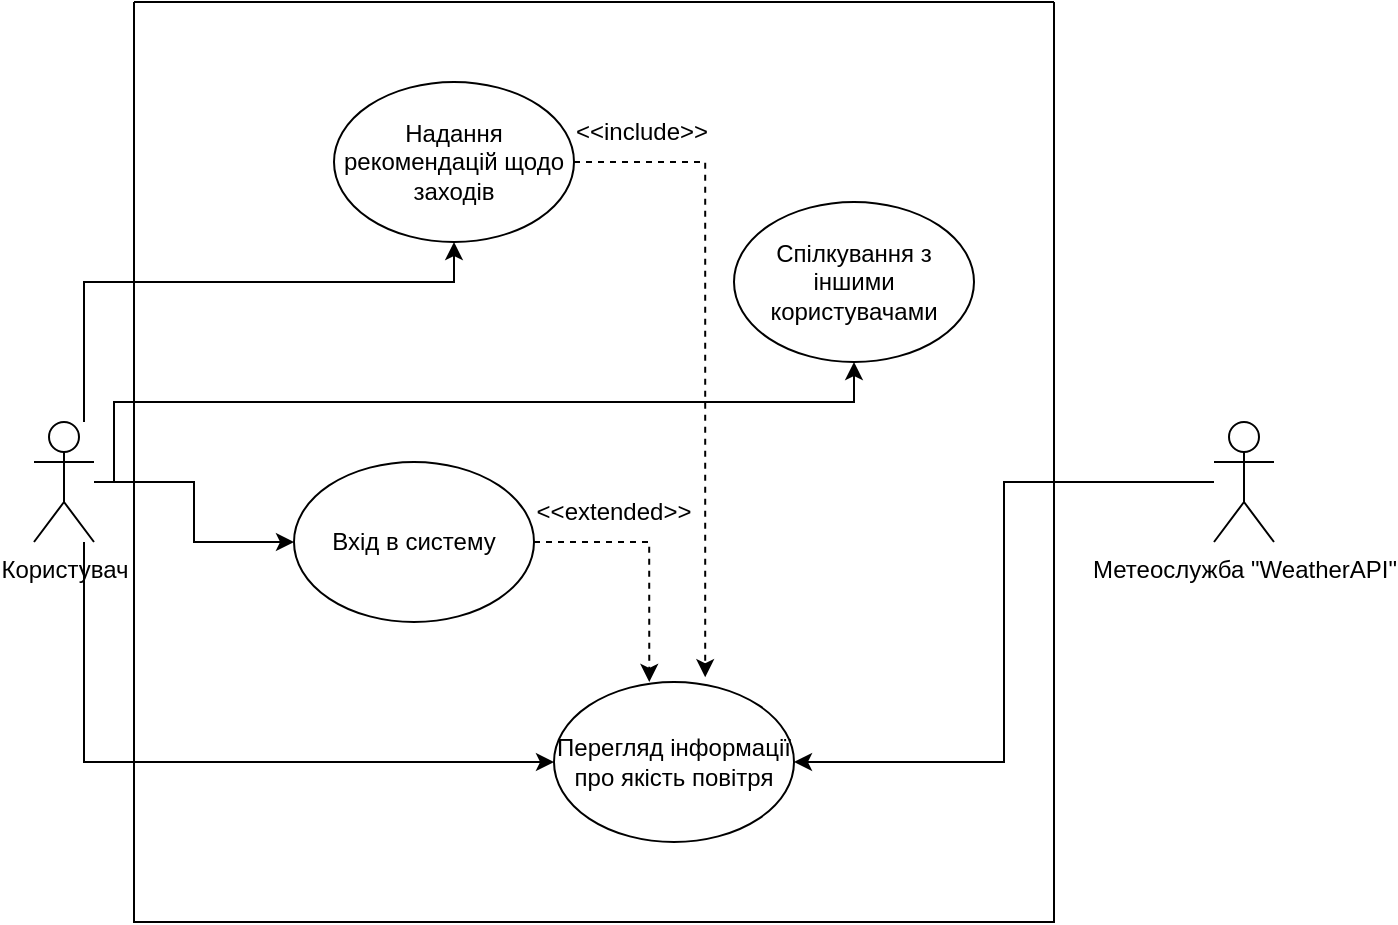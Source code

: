 <mxfile version="22.1.4" type="device">
  <diagram id="wvCt9DyCB_mfvd3ehwam" name="Страница 1">
    <mxGraphModel dx="1050" dy="539" grid="1" gridSize="10" guides="1" tooltips="1" connect="1" arrows="1" fold="1" page="1" pageScale="1" pageWidth="827" pageHeight="1169" math="0" shadow="0">
      <root>
        <mxCell id="0" />
        <mxCell id="1" parent="0" />
        <mxCell id="0lYjs5nUBAw5hnGAxDbw-10" style="edgeStyle=orthogonalEdgeStyle;rounded=0;orthogonalLoop=1;jettySize=auto;html=1;" parent="1" source="0lYjs5nUBAw5hnGAxDbw-1" target="0lYjs5nUBAw5hnGAxDbw-6" edge="1">
          <mxGeometry relative="1" as="geometry" />
        </mxCell>
        <mxCell id="0lYjs5nUBAw5hnGAxDbw-11" style="edgeStyle=orthogonalEdgeStyle;rounded=0;orthogonalLoop=1;jettySize=auto;html=1;" parent="1" source="0lYjs5nUBAw5hnGAxDbw-1" target="0lYjs5nUBAw5hnGAxDbw-8" edge="1">
          <mxGeometry relative="1" as="geometry">
            <Array as="points">
              <mxPoint x="105" y="220" />
              <mxPoint x="290" y="220" />
            </Array>
          </mxGeometry>
        </mxCell>
        <mxCell id="0lYjs5nUBAw5hnGAxDbw-12" style="edgeStyle=orthogonalEdgeStyle;rounded=0;orthogonalLoop=1;jettySize=auto;html=1;" parent="1" source="0lYjs5nUBAw5hnGAxDbw-1" target="0lYjs5nUBAw5hnGAxDbw-9" edge="1">
          <mxGeometry relative="1" as="geometry">
            <Array as="points">
              <mxPoint x="120" y="280" />
              <mxPoint x="490" y="280" />
            </Array>
          </mxGeometry>
        </mxCell>
        <mxCell id="0lYjs5nUBAw5hnGAxDbw-13" style="edgeStyle=orthogonalEdgeStyle;rounded=0;orthogonalLoop=1;jettySize=auto;html=1;" parent="1" source="0lYjs5nUBAw5hnGAxDbw-1" target="0lYjs5nUBAw5hnGAxDbw-7" edge="1">
          <mxGeometry relative="1" as="geometry">
            <Array as="points">
              <mxPoint x="105" y="460" />
            </Array>
          </mxGeometry>
        </mxCell>
        <mxCell id="0lYjs5nUBAw5hnGAxDbw-1" value="Користувач" style="shape=umlActor;verticalLabelPosition=bottom;verticalAlign=top;html=1;outlineConnect=0;" parent="1" vertex="1">
          <mxGeometry x="80" y="290" width="30" height="60" as="geometry" />
        </mxCell>
        <mxCell id="0lYjs5nUBAw5hnGAxDbw-14" style="edgeStyle=orthogonalEdgeStyle;rounded=0;orthogonalLoop=1;jettySize=auto;html=1;entryX=1;entryY=0.5;entryDx=0;entryDy=0;" parent="1" source="0lYjs5nUBAw5hnGAxDbw-2" target="0lYjs5nUBAw5hnGAxDbw-7" edge="1">
          <mxGeometry relative="1" as="geometry" />
        </mxCell>
        <mxCell id="0lYjs5nUBAw5hnGAxDbw-2" value="Метеослужба &quot;WeatherAPI&quot;" style="shape=umlActor;verticalLabelPosition=bottom;verticalAlign=top;html=1;outlineConnect=0;" parent="1" vertex="1">
          <mxGeometry x="670" y="290" width="30" height="60" as="geometry" />
        </mxCell>
        <mxCell id="0lYjs5nUBAw5hnGAxDbw-19" style="edgeStyle=orthogonalEdgeStyle;rounded=0;orthogonalLoop=1;jettySize=auto;html=1;entryX=0.397;entryY=0;entryDx=0;entryDy=0;entryPerimeter=0;dashed=1;" parent="1" source="0lYjs5nUBAw5hnGAxDbw-6" target="0lYjs5nUBAw5hnGAxDbw-7" edge="1">
          <mxGeometry relative="1" as="geometry" />
        </mxCell>
        <mxCell id="0lYjs5nUBAw5hnGAxDbw-6" value="Вхід в систему" style="ellipse;whiteSpace=wrap;html=1;" parent="1" vertex="1">
          <mxGeometry x="210" y="310" width="120" height="80" as="geometry" />
        </mxCell>
        <mxCell id="0lYjs5nUBAw5hnGAxDbw-7" value="Перегляд інформації про якість повітря" style="ellipse;whiteSpace=wrap;html=1;" parent="1" vertex="1">
          <mxGeometry x="340" y="420" width="120" height="80" as="geometry" />
        </mxCell>
        <mxCell id="0lYjs5nUBAw5hnGAxDbw-16" style="edgeStyle=orthogonalEdgeStyle;rounded=0;orthogonalLoop=1;jettySize=auto;html=1;dashed=1;entryX=0.63;entryY=-0.03;entryDx=0;entryDy=0;entryPerimeter=0;" parent="1" source="0lYjs5nUBAw5hnGAxDbw-8" target="0lYjs5nUBAw5hnGAxDbw-7" edge="1">
          <mxGeometry relative="1" as="geometry">
            <mxPoint x="410" y="410" as="targetPoint" />
            <Array as="points">
              <mxPoint x="416" y="160" />
            </Array>
          </mxGeometry>
        </mxCell>
        <mxCell id="0lYjs5nUBAw5hnGAxDbw-8" value="Надання рекомендацій щодо заходів" style="ellipse;whiteSpace=wrap;html=1;" parent="1" vertex="1">
          <mxGeometry x="230" y="120" width="120" height="80" as="geometry" />
        </mxCell>
        <mxCell id="0lYjs5nUBAw5hnGAxDbw-9" value="Спілкування з іншими користувачами" style="ellipse;whiteSpace=wrap;html=1;" parent="1" vertex="1">
          <mxGeometry x="430" y="180" width="120" height="80" as="geometry" />
        </mxCell>
        <mxCell id="0lYjs5nUBAw5hnGAxDbw-17" value="&amp;lt;&amp;lt;include&amp;gt;&amp;gt;" style="text;html=1;strokeColor=none;fillColor=none;align=center;verticalAlign=middle;whiteSpace=wrap;rounded=0;" parent="1" vertex="1">
          <mxGeometry x="354" y="130" width="60" height="30" as="geometry" />
        </mxCell>
        <mxCell id="0lYjs5nUBAw5hnGAxDbw-20" value="&amp;lt;&amp;lt;extended&amp;gt;&amp;gt;" style="text;html=1;strokeColor=none;fillColor=none;align=center;verticalAlign=middle;whiteSpace=wrap;rounded=0;" parent="1" vertex="1">
          <mxGeometry x="340" y="320" width="60" height="30" as="geometry" />
        </mxCell>
        <mxCell id="0lYjs5nUBAw5hnGAxDbw-22" value="" style="swimlane;startSize=0;" parent="1" vertex="1">
          <mxGeometry x="130" y="80" width="460" height="460" as="geometry">
            <mxRectangle x="130" y="80" width="50" height="40" as="alternateBounds" />
          </mxGeometry>
        </mxCell>
      </root>
    </mxGraphModel>
  </diagram>
</mxfile>

